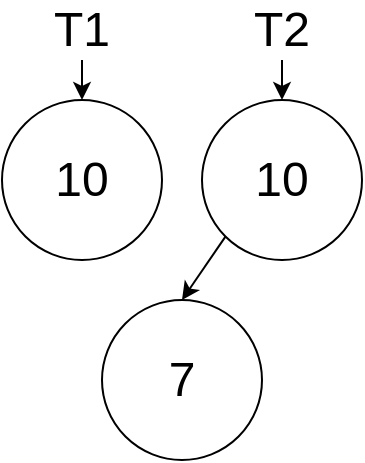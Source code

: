<mxfile version="16.1.2" type="device"><diagram id="0nFocR5gpvqba7soDr_D" name="Page-1"><mxGraphModel dx="1422" dy="865" grid="1" gridSize="10" guides="1" tooltips="1" connect="1" arrows="1" fold="1" page="1" pageScale="1" pageWidth="850" pageHeight="1100" math="0" shadow="0"><root><mxCell id="0"/><mxCell id="1" parent="0"/><mxCell id="BHugxAxkhT6bDsKQ8gAe-1" value="&lt;font style=&quot;font-size: 24px&quot;&gt;10&lt;/font&gt;" style="ellipse;whiteSpace=wrap;html=1;aspect=fixed;" vertex="1" parent="1"><mxGeometry x="40" y="80" width="80" height="80" as="geometry"/></mxCell><mxCell id="BHugxAxkhT6bDsKQ8gAe-3" style="edgeStyle=orthogonalEdgeStyle;rounded=0;orthogonalLoop=1;jettySize=auto;html=1;exitX=0.5;exitY=1;exitDx=0;exitDy=0;entryX=0.5;entryY=0;entryDx=0;entryDy=0;fontSize=24;" edge="1" parent="1" source="BHugxAxkhT6bDsKQ8gAe-2" target="BHugxAxkhT6bDsKQ8gAe-1"><mxGeometry relative="1" as="geometry"/></mxCell><mxCell id="BHugxAxkhT6bDsKQ8gAe-2" value="T1" style="text;html=1;strokeColor=none;fillColor=none;align=center;verticalAlign=middle;whiteSpace=wrap;rounded=0;fontSize=24;" vertex="1" parent="1"><mxGeometry x="50" y="30" width="60" height="30" as="geometry"/></mxCell><mxCell id="BHugxAxkhT6bDsKQ8gAe-10" style="edgeStyle=none;rounded=0;orthogonalLoop=1;jettySize=auto;html=1;exitX=0;exitY=1;exitDx=0;exitDy=0;entryX=0.5;entryY=0;entryDx=0;entryDy=0;fontSize=24;" edge="1" parent="1" source="BHugxAxkhT6bDsKQ8gAe-4" target="BHugxAxkhT6bDsKQ8gAe-7"><mxGeometry relative="1" as="geometry"/></mxCell><mxCell id="BHugxAxkhT6bDsKQ8gAe-4" value="&lt;font style=&quot;font-size: 24px&quot;&gt;10&lt;/font&gt;" style="ellipse;whiteSpace=wrap;html=1;aspect=fixed;" vertex="1" parent="1"><mxGeometry x="140" y="80" width="80" height="80" as="geometry"/></mxCell><mxCell id="BHugxAxkhT6bDsKQ8gAe-5" style="edgeStyle=orthogonalEdgeStyle;rounded=0;orthogonalLoop=1;jettySize=auto;html=1;exitX=0.5;exitY=1;exitDx=0;exitDy=0;entryX=0.5;entryY=0;entryDx=0;entryDy=0;fontSize=24;" edge="1" parent="1" source="BHugxAxkhT6bDsKQ8gAe-6" target="BHugxAxkhT6bDsKQ8gAe-4"><mxGeometry relative="1" as="geometry"/></mxCell><mxCell id="BHugxAxkhT6bDsKQ8gAe-6" value="T2" style="text;html=1;strokeColor=none;fillColor=none;align=center;verticalAlign=middle;whiteSpace=wrap;rounded=0;fontSize=24;" vertex="1" parent="1"><mxGeometry x="150" y="30" width="60" height="30" as="geometry"/></mxCell><mxCell id="BHugxAxkhT6bDsKQ8gAe-7" value="&lt;font style=&quot;font-size: 24px&quot;&gt;7&lt;/font&gt;" style="ellipse;whiteSpace=wrap;html=1;aspect=fixed;" vertex="1" parent="1"><mxGeometry x="90" y="180" width="80" height="80" as="geometry"/></mxCell></root></mxGraphModel></diagram></mxfile>